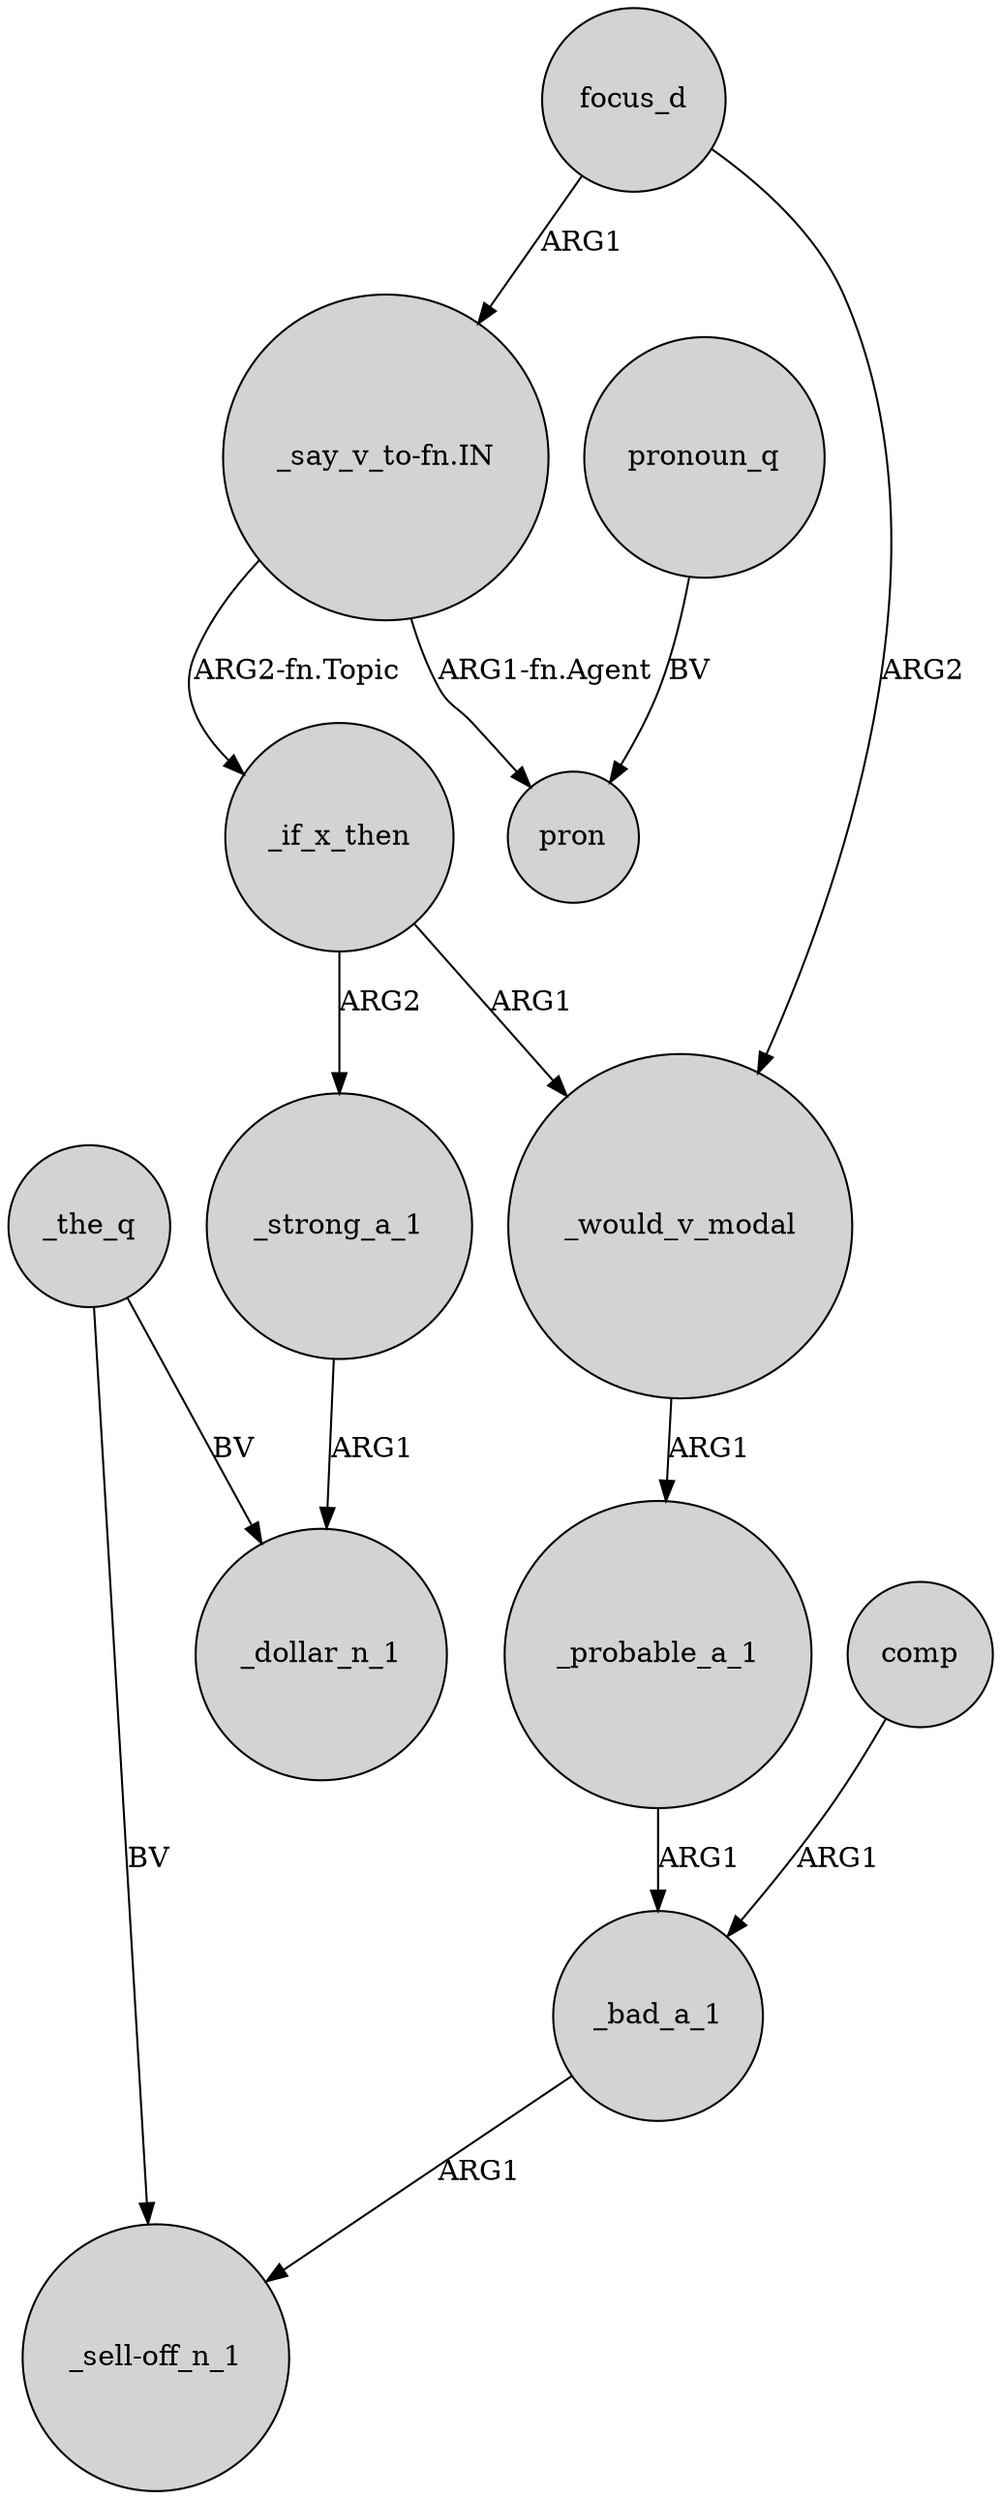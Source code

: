 digraph {
	node [shape=circle style=filled]
	_the_q -> _dollar_n_1 [label=BV]
	focus_d -> _would_v_modal [label=ARG2]
	_if_x_then -> _would_v_modal [label=ARG1]
	_would_v_modal -> _probable_a_1 [label=ARG1]
	comp -> _bad_a_1 [label=ARG1]
	"_say_v_to-fn.IN" -> pron [label="ARG1-fn.Agent"]
	_probable_a_1 -> _bad_a_1 [label=ARG1]
	_strong_a_1 -> _dollar_n_1 [label=ARG1]
	"_say_v_to-fn.IN" -> _if_x_then [label="ARG2-fn.Topic"]
	_bad_a_1 -> "_sell-off_n_1" [label=ARG1]
	focus_d -> "_say_v_to-fn.IN" [label=ARG1]
	_the_q -> "_sell-off_n_1" [label=BV]
	_if_x_then -> _strong_a_1 [label=ARG2]
	pronoun_q -> pron [label=BV]
}
